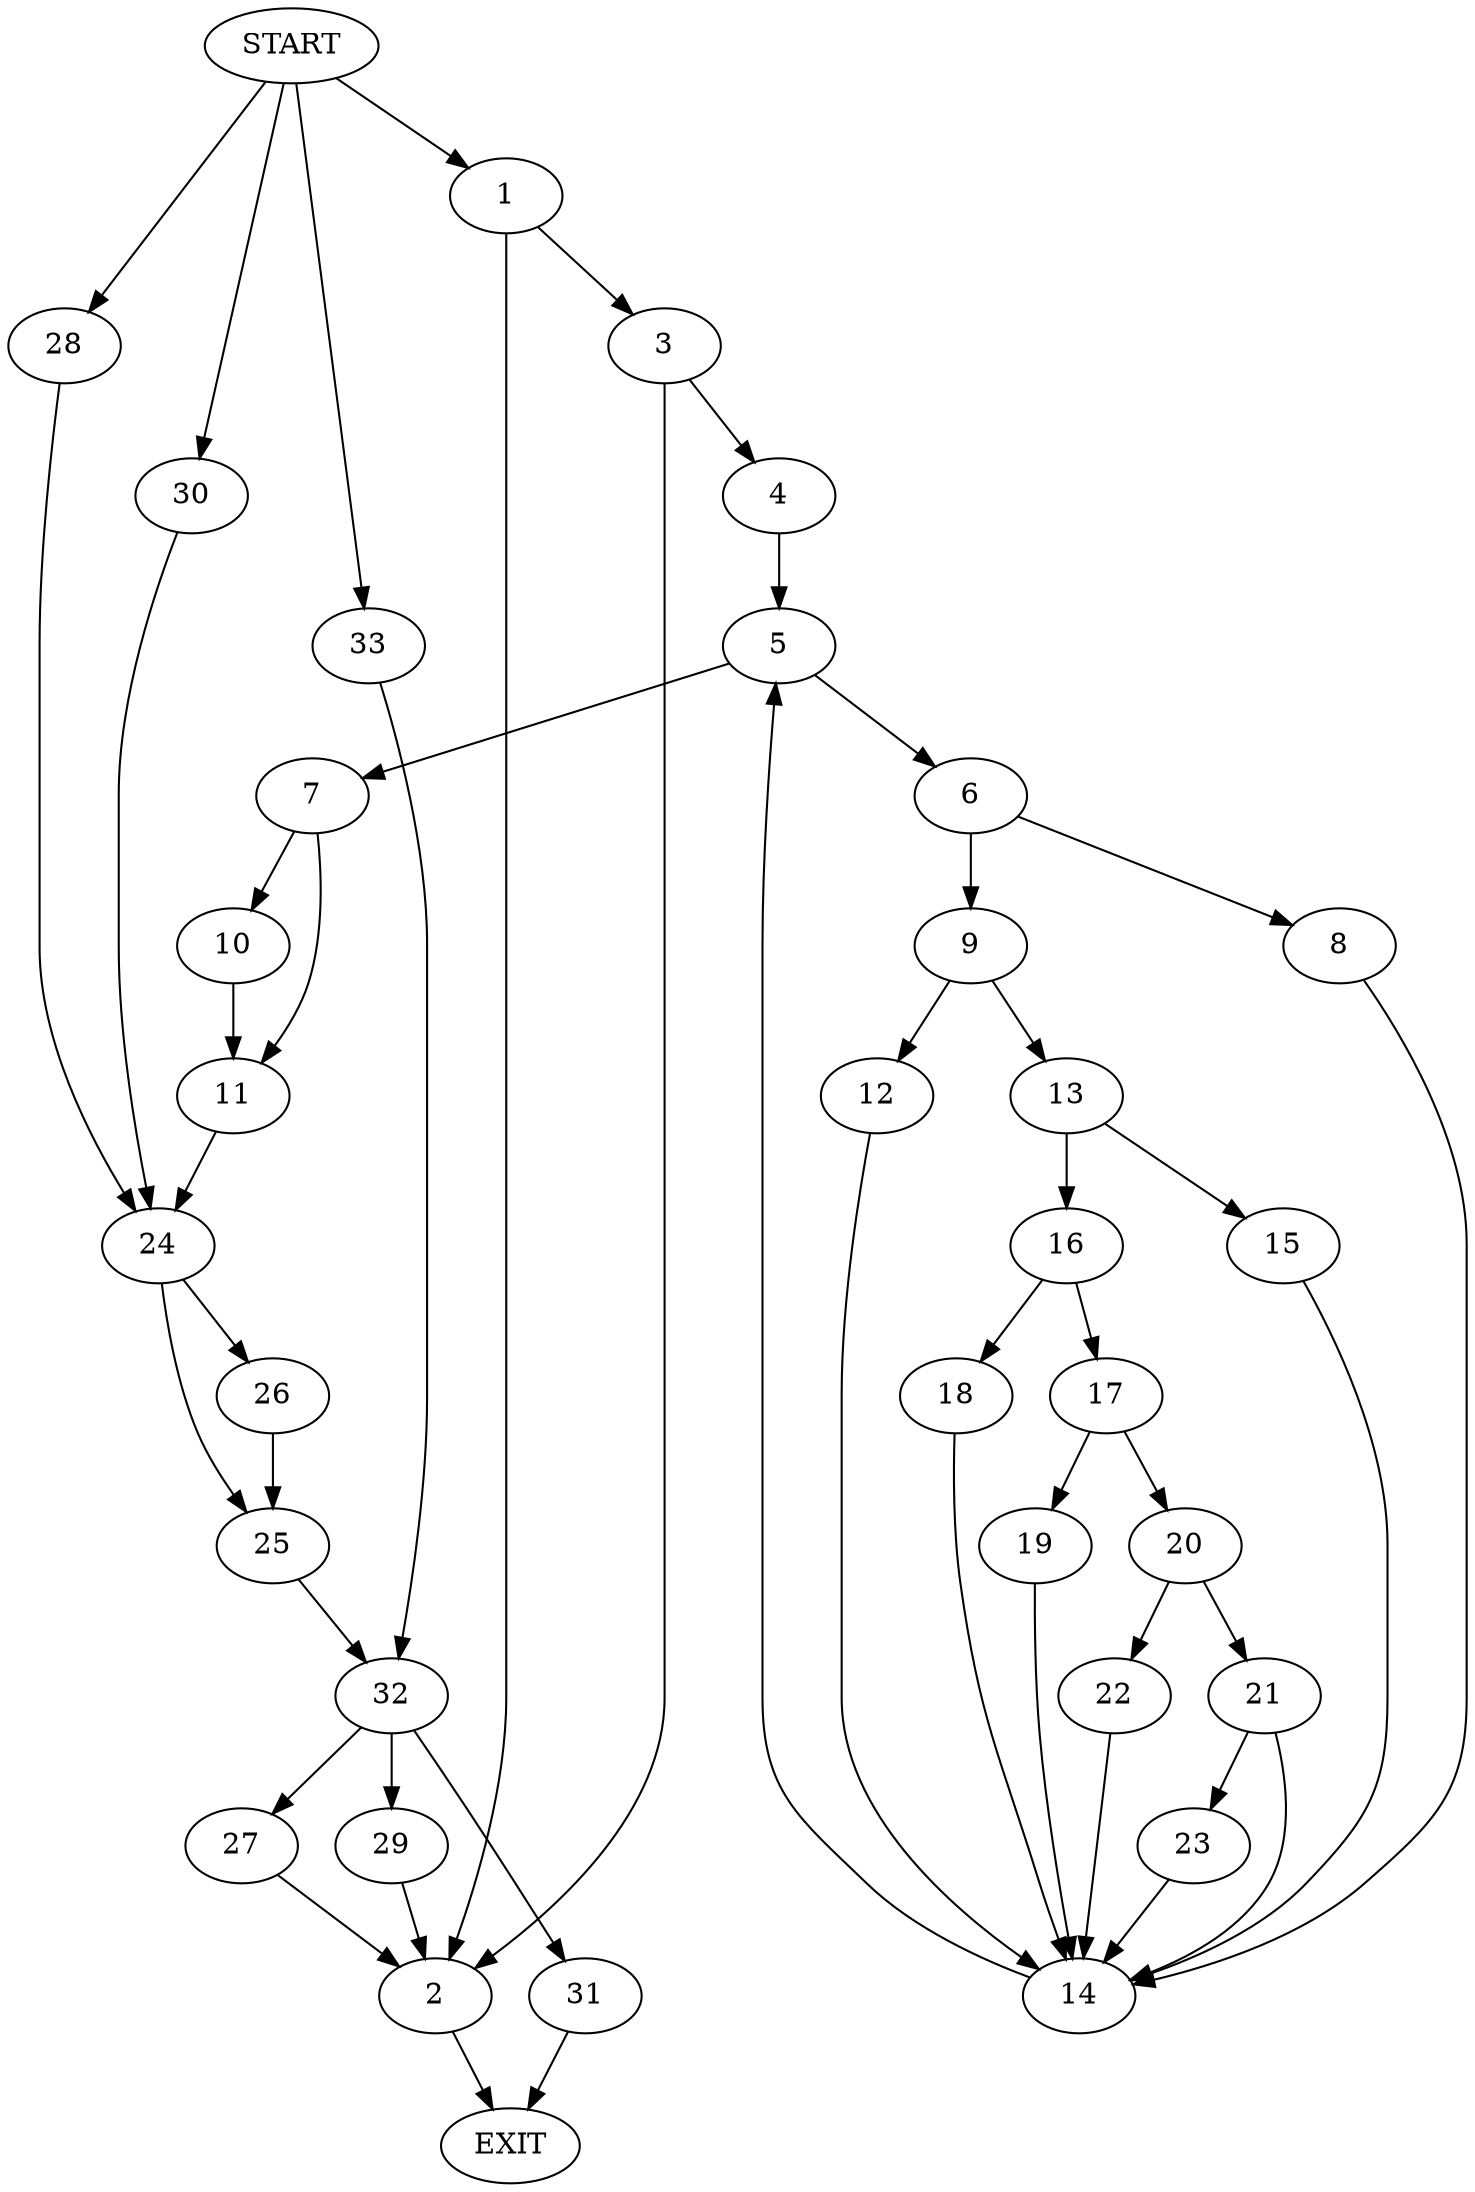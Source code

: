 digraph {
0 [label="START"]
34 [label="EXIT"]
0 -> 1
1 -> 2
1 -> 3
3 -> 2
3 -> 4
2 -> 34
4 -> 5
5 -> 6
5 -> 7
6 -> 8
6 -> 9
7 -> 10
7 -> 11
9 -> 12
9 -> 13
8 -> 14
14 -> 5
13 -> 15
13 -> 16
12 -> 14
16 -> 17
16 -> 18
15 -> 14
18 -> 14
17 -> 19
17 -> 20
19 -> 14
20 -> 21
20 -> 22
21 -> 14
21 -> 23
22 -> 14
23 -> 14
11 -> 24
10 -> 11
24 -> 25
24 -> 26
27 -> 2
0 -> 28
28 -> 24
29 -> 2
0 -> 30
30 -> 24
31 -> 34
26 -> 25
25 -> 32
32 -> 29
32 -> 31
32 -> 27
0 -> 33
33 -> 32
}
